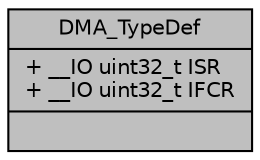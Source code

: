 digraph "DMA_TypeDef"
{
 // LATEX_PDF_SIZE
  edge [fontname="Helvetica",fontsize="10",labelfontname="Helvetica",labelfontsize="10"];
  node [fontname="Helvetica",fontsize="10",shape=record];
  Node1 [label="{DMA_TypeDef\n|+ __IO uint32_t ISR\l+ __IO uint32_t IFCR\l|}",height=0.2,width=0.4,color="black", fillcolor="grey75", style="filled", fontcolor="black",tooltip=" "];
}
